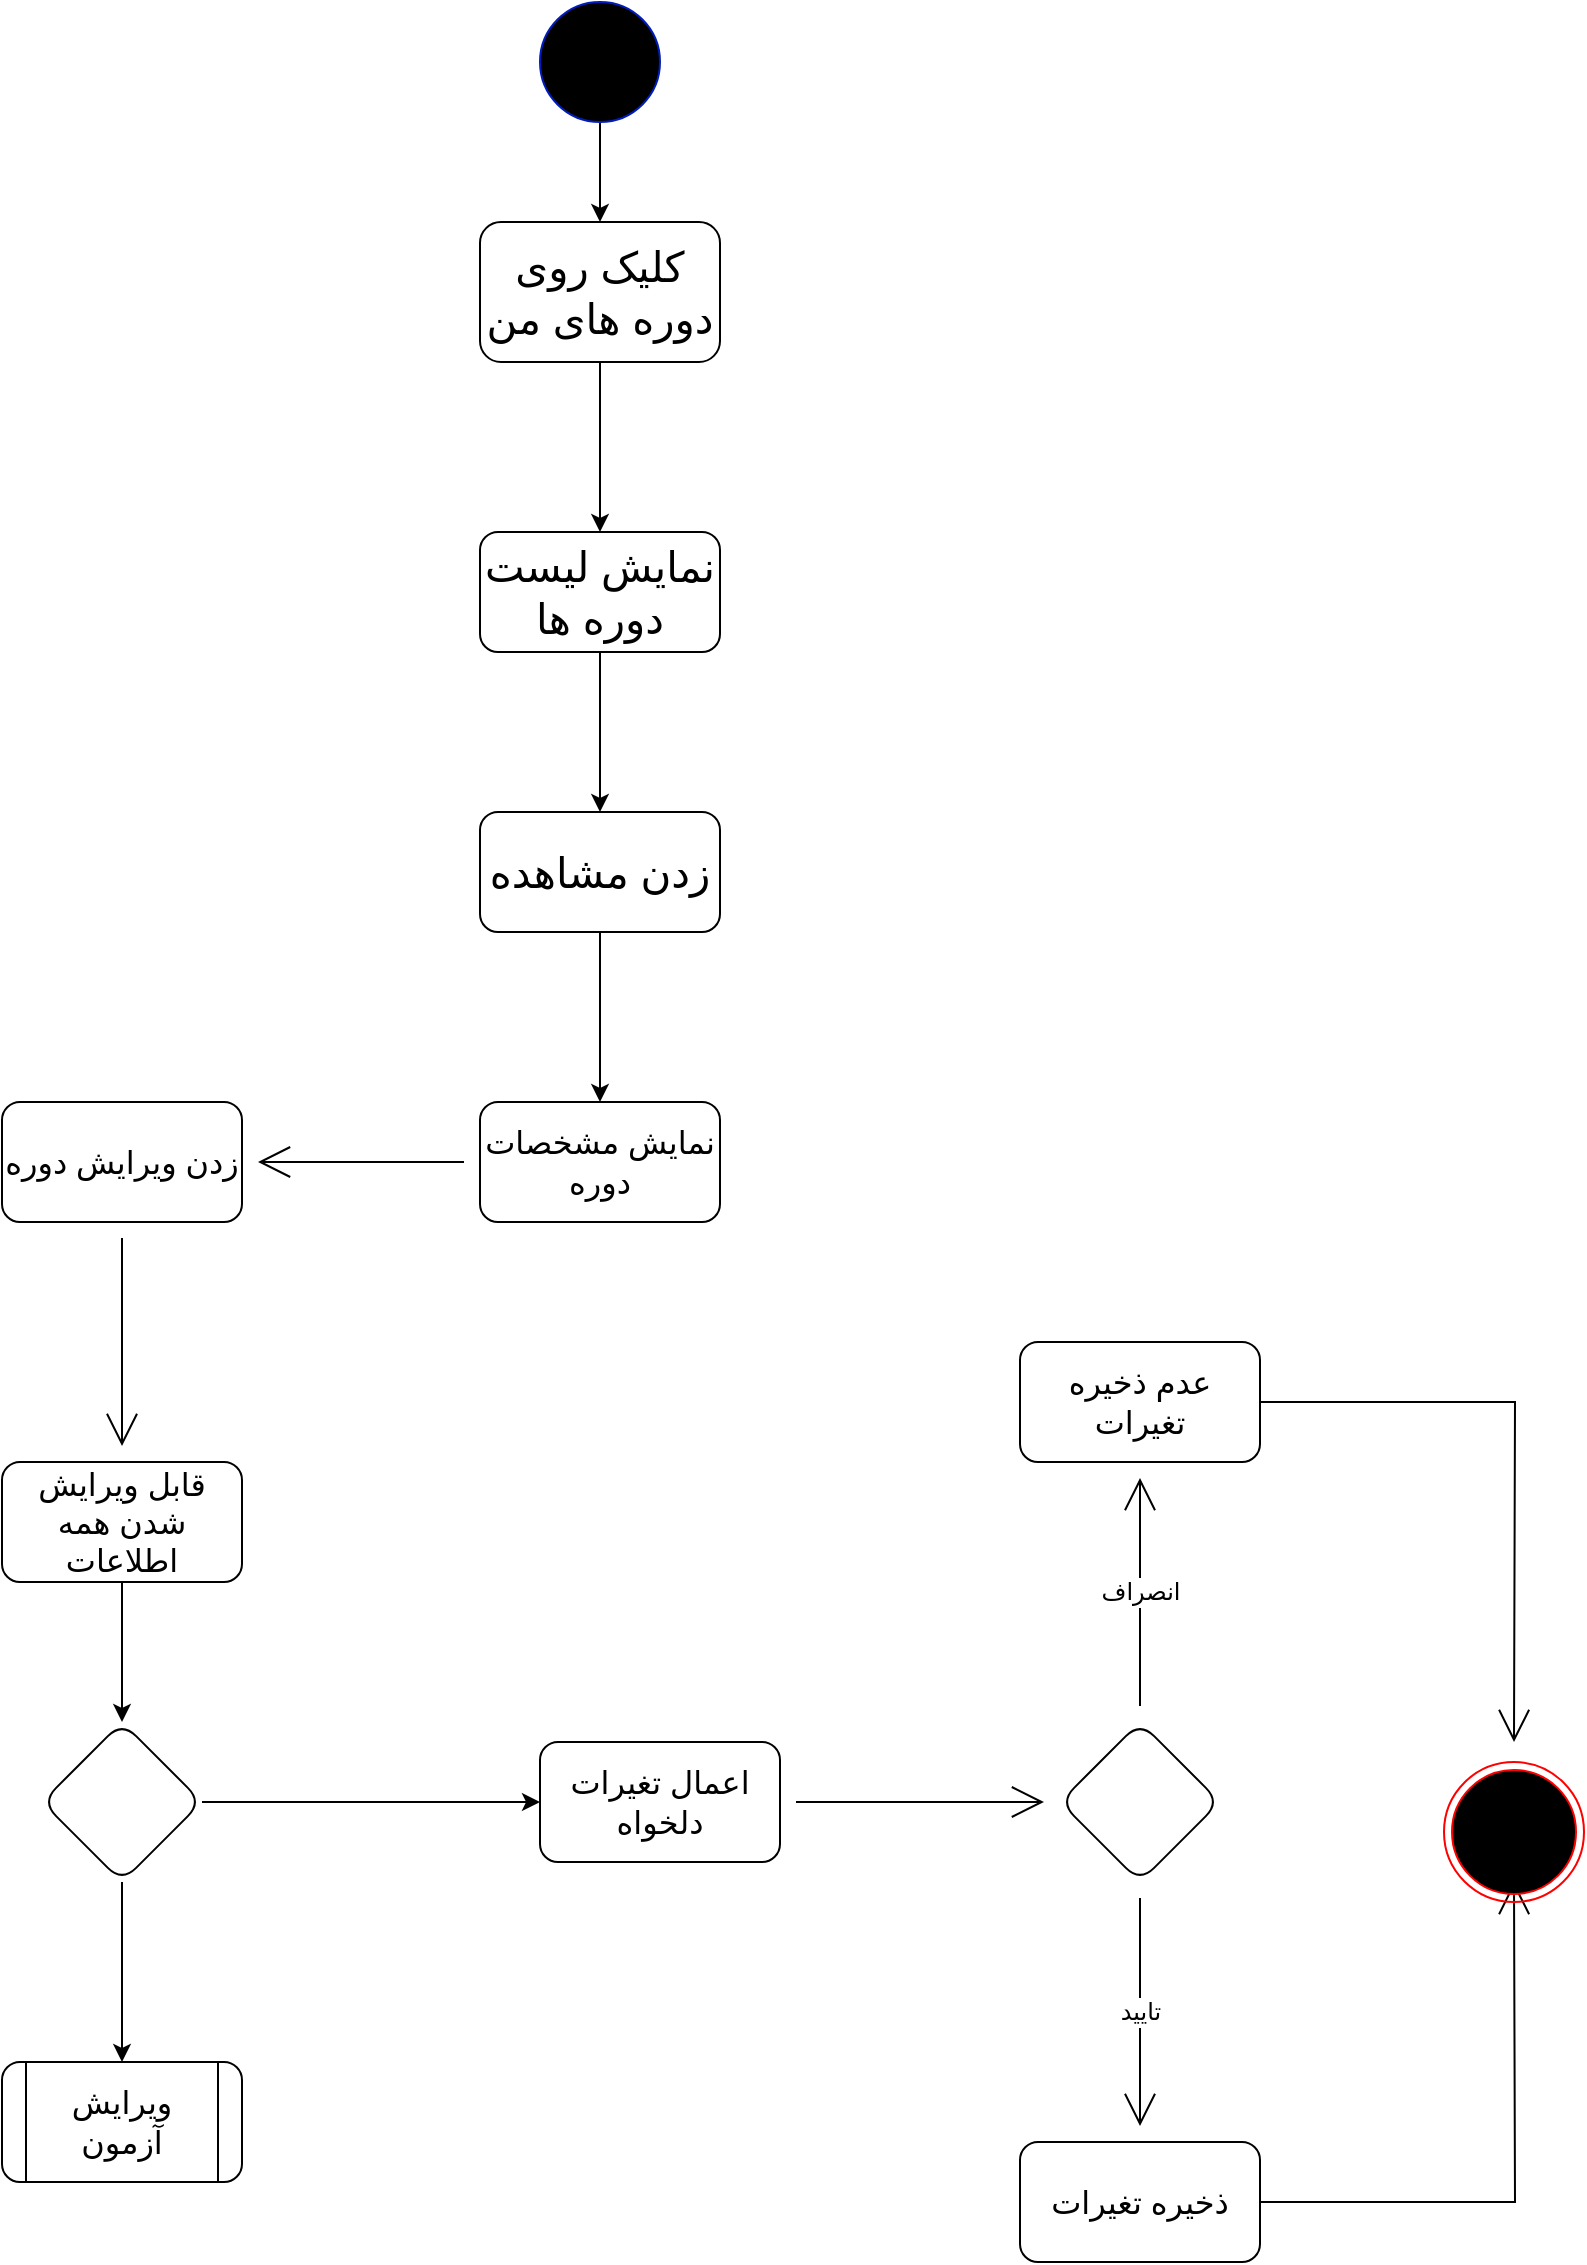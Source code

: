 <mxfile version="20.8.13" type="device"><diagram id="FPBAk_JBJQCwmfxoxuzJ" name="‫صفحه - 1‬"><mxGraphModel dx="1358" dy="612" grid="1" gridSize="10" guides="1" tooltips="1" connect="1" arrows="1" fold="1" page="1" pageScale="1" pageWidth="827" pageHeight="1169" math="0" shadow="0"><root><mxCell id="0"/><mxCell id="1" parent="0"/><mxCell id="dvU8oo08MluIOkIOWJ98-1" style="edgeStyle=orthogonalEdgeStyle;rounded=0;orthogonalLoop=1;jettySize=auto;html=1;exitX=0.5;exitY=1;exitDx=0;exitDy=0;exitPerimeter=0;entryX=0.5;entryY=0;entryDx=0;entryDy=0;" parent="1" source="dvU8oo08MluIOkIOWJ98-2" target="dvU8oo08MluIOkIOWJ98-4" edge="1"><mxGeometry relative="1" as="geometry"/></mxCell><mxCell id="dvU8oo08MluIOkIOWJ98-2" value="" style="verticalLabelPosition=bottom;verticalAlign=top;html=1;shape=mxgraph.flowchart.on-page_reference;fillColor=#000000;fontColor=#ffffff;strokeColor=#001DBC;" parent="1" vertex="1"><mxGeometry x="279" y="10" width="60" height="60" as="geometry"/></mxCell><mxCell id="dvU8oo08MluIOkIOWJ98-3" value="" style="edgeStyle=orthogonalEdgeStyle;rounded=0;orthogonalLoop=1;jettySize=auto;html=1;" parent="1" source="dvU8oo08MluIOkIOWJ98-4" target="dvU8oo08MluIOkIOWJ98-6" edge="1"><mxGeometry relative="1" as="geometry"/></mxCell><mxCell id="dvU8oo08MluIOkIOWJ98-4" value="کلیک روی دوره های من" style="rounded=1;whiteSpace=wrap;html=1;fontSize=21;" parent="1" vertex="1"><mxGeometry x="249" y="120" width="120" height="70" as="geometry"/></mxCell><mxCell id="dvU8oo08MluIOkIOWJ98-5" value="" style="edgeStyle=orthogonalEdgeStyle;rounded=0;orthogonalLoop=1;jettySize=auto;html=1;" parent="1" source="dvU8oo08MluIOkIOWJ98-6" target="dvU8oo08MluIOkIOWJ98-9" edge="1"><mxGeometry relative="1" as="geometry"/></mxCell><mxCell id="dvU8oo08MluIOkIOWJ98-6" value="نمایش لیست دوره ها" style="rounded=1;whiteSpace=wrap;html=1;fontSize=21;" parent="1" vertex="1"><mxGeometry x="249" y="275" width="120" height="60" as="geometry"/></mxCell><mxCell id="dvU8oo08MluIOkIOWJ98-8" value="" style="edgeStyle=orthogonalEdgeStyle;rounded=0;orthogonalLoop=1;jettySize=auto;html=1;" parent="1" source="dvU8oo08MluIOkIOWJ98-9" target="dvU8oo08MluIOkIOWJ98-45" edge="1"><mxGeometry relative="1" as="geometry"><mxPoint x="309" y="590" as="targetPoint"/></mxGeometry></mxCell><mxCell id="dvU8oo08MluIOkIOWJ98-9" value="زدن مشاهده" style="rounded=1;whiteSpace=wrap;html=1;fontSize=21;" parent="1" vertex="1"><mxGeometry x="249" y="415" width="120" height="60" as="geometry"/></mxCell><mxCell id="dvU8oo08MluIOkIOWJ98-47" value="" style="edgeStyle=none;curved=1;rounded=0;orthogonalLoop=1;jettySize=auto;html=1;fontSize=12;endArrow=open;startSize=14;endSize=14;sourcePerimeterSpacing=8;targetPerimeterSpacing=8;" parent="1" source="dvU8oo08MluIOkIOWJ98-45" target="dvU8oo08MluIOkIOWJ98-46" edge="1"><mxGeometry relative="1" as="geometry"/></mxCell><mxCell id="dvU8oo08MluIOkIOWJ98-45" value="نمایش مشخصات دوره" style="rounded=1;whiteSpace=wrap;html=1;fontSize=16;" parent="1" vertex="1"><mxGeometry x="249" y="560" width="120" height="60" as="geometry"/></mxCell><mxCell id="dvU8oo08MluIOkIOWJ98-49" value="" style="edgeStyle=none;curved=1;rounded=0;orthogonalLoop=1;jettySize=auto;html=1;fontSize=12;endArrow=open;startSize=14;endSize=14;sourcePerimeterSpacing=8;targetPerimeterSpacing=8;" parent="1" source="dvU8oo08MluIOkIOWJ98-46" target="dvU8oo08MluIOkIOWJ98-48" edge="1"><mxGeometry relative="1" as="geometry"/></mxCell><mxCell id="dvU8oo08MluIOkIOWJ98-46" value="زدن ویرایش دوره" style="whiteSpace=wrap;html=1;fontSize=16;rounded=1;" parent="1" vertex="1"><mxGeometry x="10" y="560" width="120" height="60" as="geometry"/></mxCell><mxCell id="hrXaa9_uTjW3fvanF2B0-2" value="" style="edgeStyle=orthogonalEdgeStyle;rounded=0;orthogonalLoop=1;jettySize=auto;html=1;" edge="1" parent="1" source="dvU8oo08MluIOkIOWJ98-48" target="hrXaa9_uTjW3fvanF2B0-1"><mxGeometry relative="1" as="geometry"/></mxCell><mxCell id="dvU8oo08MluIOkIOWJ98-48" value="قابل ویرایش شدن همه اطلاعات" style="whiteSpace=wrap;html=1;fontSize=16;rounded=1;" parent="1" vertex="1"><mxGeometry x="10" y="740" width="120" height="60" as="geometry"/></mxCell><mxCell id="dvU8oo08MluIOkIOWJ98-55" value="" style="edgeStyle=none;curved=1;rounded=0;orthogonalLoop=1;jettySize=auto;html=1;fontSize=12;endArrow=open;startSize=14;endSize=14;sourcePerimeterSpacing=8;targetPerimeterSpacing=8;" parent="1" source="dvU8oo08MluIOkIOWJ98-50" target="dvU8oo08MluIOkIOWJ98-54" edge="1"><mxGeometry relative="1" as="geometry"/></mxCell><mxCell id="dvU8oo08MluIOkIOWJ98-50" value="اعمال تغیرات دلخواه" style="whiteSpace=wrap;html=1;fontSize=16;rounded=1;" parent="1" vertex="1"><mxGeometry x="279" y="880" width="120" height="60" as="geometry"/></mxCell><mxCell id="dvU8oo08MluIOkIOWJ98-57" value="تایید" style="edgeStyle=none;curved=1;rounded=0;orthogonalLoop=1;jettySize=auto;html=1;fontSize=12;endArrow=open;startSize=14;endSize=14;sourcePerimeterSpacing=8;targetPerimeterSpacing=8;" parent="1" source="dvU8oo08MluIOkIOWJ98-54" target="dvU8oo08MluIOkIOWJ98-56" edge="1"><mxGeometry relative="1" as="geometry"/></mxCell><mxCell id="dvU8oo08MluIOkIOWJ98-59" value="انصراف" style="edgeStyle=none;curved=1;rounded=0;orthogonalLoop=1;jettySize=auto;html=1;fontSize=12;endArrow=open;startSize=14;endSize=14;sourcePerimeterSpacing=8;targetPerimeterSpacing=8;" parent="1" source="dvU8oo08MluIOkIOWJ98-54" target="dvU8oo08MluIOkIOWJ98-58" edge="1"><mxGeometry relative="1" as="geometry"/></mxCell><mxCell id="dvU8oo08MluIOkIOWJ98-54" value="" style="rhombus;whiteSpace=wrap;html=1;fontSize=16;rounded=1;" parent="1" vertex="1"><mxGeometry x="539" y="870" width="80" height="80" as="geometry"/></mxCell><mxCell id="dvU8oo08MluIOkIOWJ98-62" style="edgeStyle=orthogonalEdgeStyle;rounded=0;orthogonalLoop=1;jettySize=auto;html=1;exitX=1;exitY=0.5;exitDx=0;exitDy=0;entryX=0.5;entryY=1;entryDx=0;entryDy=0;fontSize=12;endArrow=open;startSize=14;endSize=14;sourcePerimeterSpacing=8;targetPerimeterSpacing=8;" parent="1" source="dvU8oo08MluIOkIOWJ98-56" edge="1"><mxGeometry relative="1" as="geometry"><mxPoint x="766" y="950" as="targetPoint"/></mxGeometry></mxCell><mxCell id="dvU8oo08MluIOkIOWJ98-56" value="ذخیره تغیرات" style="whiteSpace=wrap;html=1;fontSize=16;rounded=1;" parent="1" vertex="1"><mxGeometry x="519" y="1080" width="120" height="60" as="geometry"/></mxCell><mxCell id="dvU8oo08MluIOkIOWJ98-61" style="edgeStyle=orthogonalEdgeStyle;rounded=0;orthogonalLoop=1;jettySize=auto;html=1;exitX=1;exitY=0.5;exitDx=0;exitDy=0;entryX=0.5;entryY=0;entryDx=0;entryDy=0;fontSize=12;endArrow=open;startSize=14;endSize=14;sourcePerimeterSpacing=8;targetPerimeterSpacing=8;" parent="1" source="dvU8oo08MluIOkIOWJ98-58" edge="1"><mxGeometry relative="1" as="geometry"><mxPoint x="766" y="880" as="targetPoint"/></mxGeometry></mxCell><mxCell id="dvU8oo08MluIOkIOWJ98-58" value="عدم ذخیره تغیرات" style="whiteSpace=wrap;html=1;fontSize=16;rounded=1;" parent="1" vertex="1"><mxGeometry x="519" y="680" width="120" height="60" as="geometry"/></mxCell><mxCell id="dvU8oo08MluIOkIOWJ98-60" value="" style="ellipse;html=1;shape=endState;fillColor=#000000;strokeColor=#ff0000;strokeWidth=1;fontSize=20;" parent="1" vertex="1"><mxGeometry x="731" y="890" width="70" height="70" as="geometry"/></mxCell><mxCell id="hrXaa9_uTjW3fvanF2B0-3" style="edgeStyle=orthogonalEdgeStyle;rounded=0;orthogonalLoop=1;jettySize=auto;html=1;exitX=1;exitY=0.5;exitDx=0;exitDy=0;entryX=0;entryY=0.5;entryDx=0;entryDy=0;" edge="1" parent="1" source="hrXaa9_uTjW3fvanF2B0-1" target="dvU8oo08MluIOkIOWJ98-50"><mxGeometry relative="1" as="geometry"/></mxCell><mxCell id="hrXaa9_uTjW3fvanF2B0-5" value="" style="edgeStyle=orthogonalEdgeStyle;rounded=0;orthogonalLoop=1;jettySize=auto;html=1;" edge="1" parent="1" source="hrXaa9_uTjW3fvanF2B0-1" target="hrXaa9_uTjW3fvanF2B0-4"><mxGeometry relative="1" as="geometry"/></mxCell><mxCell id="hrXaa9_uTjW3fvanF2B0-1" value="" style="rhombus;whiteSpace=wrap;html=1;fontSize=16;rounded=1;" vertex="1" parent="1"><mxGeometry x="30" y="870" width="80" height="80" as="geometry"/></mxCell><mxCell id="hrXaa9_uTjW3fvanF2B0-4" value="ویرایش آزمون" style="shape=process;whiteSpace=wrap;html=1;backgroundOutline=1;fontSize=16;rounded=1;" vertex="1" parent="1"><mxGeometry x="10" y="1040" width="120" height="60" as="geometry"/></mxCell></root></mxGraphModel></diagram></mxfile>